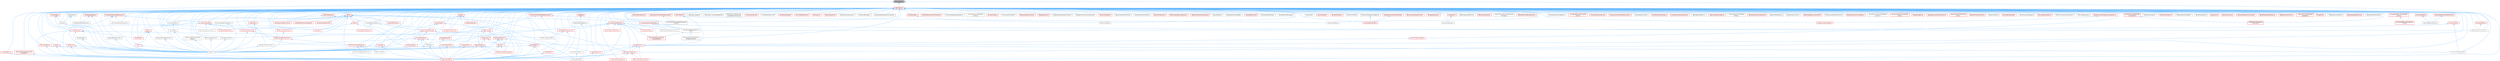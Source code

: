 digraph "TimerHandle.h"
{
 // INTERACTIVE_SVG=YES
 // LATEX_PDF_SIZE
  bgcolor="transparent";
  edge [fontname=Helvetica,fontsize=10,labelfontname=Helvetica,labelfontsize=10];
  node [fontname=Helvetica,fontsize=10,shape=box,height=0.2,width=0.4];
  Node1 [id="Node000001",label="TimerHandle.h",height=0.2,width=0.4,color="gray40", fillcolor="grey60", style="filled", fontcolor="black",tooltip=" "];
  Node1 -> Node2 [id="edge1_Node000001_Node000002",dir="back",color="steelblue1",style="solid",tooltip=" "];
  Node2 [id="Node000002",label="AbilitySystemComponent.h",height=0.2,width=0.4,color="grey40", fillcolor="white", style="filled",URL="$d0/da3/AbilitySystemComponent_8h.html",tooltip=" "];
  Node1 -> Node3 [id="edge2_Node000001_Node000003",dir="back",color="steelblue1",style="solid",tooltip=" "];
  Node3 [id="Node000003",label="EngineTypes.h",height=0.2,width=0.4,color="red", fillcolor="#FFF0F0", style="filled",URL="$df/dcf/EngineTypes_8h.html",tooltip=" "];
  Node3 -> Node4 [id="edge3_Node000003_Node000004",dir="back",color="steelblue1",style="solid",tooltip=" "];
  Node4 [id="Node000004",label="AIAsyncTaskBlueprintProxy.h",height=0.2,width=0.4,color="grey40", fillcolor="white", style="filled",URL="$db/d07/AIAsyncTaskBlueprintProxy_8h.html",tooltip=" "];
  Node3 -> Node5 [id="edge4_Node000003_Node000005",dir="back",color="steelblue1",style="solid",tooltip=" "];
  Node5 [id="Node000005",label="AIPerceptionSystem.h",height=0.2,width=0.4,color="red", fillcolor="#FFF0F0", style="filled",URL="$d0/d08/AIPerceptionSystem_8h.html",tooltip=" "];
  Node3 -> Node7 [id="edge5_Node000003_Node000007",dir="back",color="steelblue1",style="solid",tooltip=" "];
  Node7 [id="Node000007",label="AITask_MoveTo.h",height=0.2,width=0.4,color="grey40", fillcolor="white", style="filled",URL="$d4/dc4/AITask__MoveTo_8h.html",tooltip=" "];
  Node3 -> Node8 [id="edge6_Node000003_Node000008",dir="back",color="steelblue1",style="solid",tooltip=" "];
  Node8 [id="Node000008",label="AITask_RunEQS.h",height=0.2,width=0.4,color="grey40", fillcolor="white", style="filled",URL="$d9/d9f/AITask__RunEQS_8h.html",tooltip=" "];
  Node3 -> Node9 [id="edge7_Node000003_Node000009",dir="back",color="steelblue1",style="solid",tooltip=" "];
  Node9 [id="Node000009",label="AbilitySystemBlueprintLibrary.h",height=0.2,width=0.4,color="grey40", fillcolor="white", style="filled",URL="$d5/dd6/AbilitySystemBlueprintLibrary_8h.html",tooltip=" "];
  Node3 -> Node2 [id="edge8_Node000003_Node000002",dir="back",color="steelblue1",style="solid",tooltip=" "];
  Node3 -> Node10 [id="edge9_Node000003_Node000010",dir="back",color="steelblue1",style="solid",tooltip=" "];
  Node10 [id="Node000010",label="AbilityTask_Repeat.h",height=0.2,width=0.4,color="grey40", fillcolor="white", style="filled",URL="$da/d7d/AbilityTask__Repeat_8h.html",tooltip=" "];
  Node3 -> Node11 [id="edge10_Node000003_Node000011",dir="back",color="steelblue1",style="solid",tooltip=" "];
  Node11 [id="Node000011",label="AbilityTask_VisualizeTargeting.h",height=0.2,width=0.4,color="grey40", fillcolor="white", style="filled",URL="$df/dbd/AbilityTask__VisualizeTargeting_8h.html",tooltip=" "];
  Node3 -> Node12 [id="edge11_Node000003_Node000012",dir="back",color="steelblue1",style="solid",tooltip=" "];
  Node12 [id="Node000012",label="AbilityTask_WaitAttribute\lChangeRatioThreshold.h",height=0.2,width=0.4,color="grey40", fillcolor="white", style="filled",URL="$de/d5e/AbilityTask__WaitAttributeChangeRatioThreshold_8h.html",tooltip=" "];
  Node3 -> Node13 [id="edge12_Node000003_Node000013",dir="back",color="steelblue1",style="solid",tooltip=" "];
  Node13 [id="Node000013",label="Actor.h",height=0.2,width=0.4,color="red", fillcolor="#FFF0F0", style="filled",URL="$d0/d43/Actor_8h.html",tooltip=" "];
  Node13 -> Node371 [id="edge13_Node000013_Node000371",dir="back",color="steelblue1",style="solid",tooltip=" "];
  Node371 [id="Node000371",label="Character.h",height=0.2,width=0.4,color="red", fillcolor="#FFF0F0", style="filled",URL="$db/dc7/Character_8h.html",tooltip=" "];
  Node13 -> Node377 [id="edge14_Node000013_Node000377",dir="back",color="steelblue1",style="solid",tooltip=" "];
  Node377 [id="Node000377",label="ComponentEditorUtils.h",height=0.2,width=0.4,color="red", fillcolor="#FFF0F0", style="filled",URL="$d0/d4b/ComponentEditorUtils_8h.html",tooltip=" "];
  Node13 -> Node57 [id="edge15_Node000013_Node000057",dir="back",color="steelblue1",style="solid",tooltip=" "];
  Node57 [id="Node000057",label="EditorEngine.h",height=0.2,width=0.4,color="red", fillcolor="#FFF0F0", style="filled",URL="$da/d0c/EditorEngine_8h.html",tooltip=" "];
  Node13 -> Node278 [id="edge16_Node000013_Node000278",dir="back",color="steelblue1",style="solid",tooltip=" "];
  Node278 [id="Node000278",label="EngineSharedPCH.h",height=0.2,width=0.4,color="red", fillcolor="#FFF0F0", style="filled",URL="$dc/dbb/EngineSharedPCH_8h.html",tooltip=" "];
  Node13 -> Node294 [id="edge17_Node000013_Node000294",dir="back",color="steelblue1",style="solid",tooltip=" "];
  Node294 [id="Node000294",label="EngineUtils.h",height=0.2,width=0.4,color="red", fillcolor="#FFF0F0", style="filled",URL="$d4/d61/EngineUtils_8h.html",tooltip=" "];
  Node294 -> Node50 [id="edge18_Node000294_Node000050",dir="back",color="steelblue1",style="solid",tooltip=" "];
  Node50 [id="Node000050",label="Engine.h",height=0.2,width=0.4,color="grey40", fillcolor="white", style="filled",URL="$d1/d34/Public_2Engine_8h.html",tooltip=" "];
  Node13 -> Node775 [id="edge19_Node000013_Node000775",dir="back",color="steelblue1",style="solid",tooltip=" "];
  Node775 [id="Node000775",label="GameStateBase.h",height=0.2,width=0.4,color="grey40", fillcolor="white", style="filled",URL="$dd/db9/GameStateBase_8h.html",tooltip=" "];
  Node775 -> Node776 [id="edge20_Node000775_Node000776",dir="back",color="steelblue1",style="solid",tooltip=" "];
  Node776 [id="Node000776",label="GameState.h",height=0.2,width=0.4,color="grey40", fillcolor="white", style="filled",URL="$dc/db4/GameState_8h.html",tooltip=" "];
  Node776 -> Node50 [id="edge21_Node000776_Node000050",dir="back",color="steelblue1",style="solid",tooltip=" "];
  Node13 -> Node802 [id="edge22_Node000013_Node000802",dir="back",color="steelblue1",style="solid",tooltip=" "];
  Node802 [id="Node000802",label="GameplayAbilityTargetTypes.h",height=0.2,width=0.4,color="red", fillcolor="#FFF0F0", style="filled",URL="$d8/dd1/GameplayAbilityTargetTypes_8h.html",tooltip=" "];
  Node802 -> Node9 [id="edge23_Node000802_Node000009",dir="back",color="steelblue1",style="solid",tooltip=" "];
  Node802 -> Node2 [id="edge24_Node000802_Node000002",dir="back",color="steelblue1",style="solid",tooltip=" "];
  Node802 -> Node793 [id="edge25_Node000802_Node000793",dir="back",color="steelblue1",style="solid",tooltip=" "];
  Node793 [id="Node000793",label="GameplayAbilityTargetActor\l_Trace.h",height=0.2,width=0.4,color="grey40", fillcolor="white", style="filled",URL="$d6/d1b/GameplayAbilityTargetActor__Trace_8h.html",tooltip=" "];
  Node793 -> Node794 [id="edge26_Node000793_Node000794",dir="back",color="steelblue1",style="solid",tooltip=" "];
  Node794 [id="Node000794",label="GameplayAbilityTargetActor\l_GroundTrace.h",height=0.2,width=0.4,color="red", fillcolor="#FFF0F0", style="filled",URL="$d8/daf/GameplayAbilityTargetActor__GroundTrace_8h.html",tooltip=" "];
  Node793 -> Node796 [id="edge27_Node000793_Node000796",dir="back",color="steelblue1",style="solid",tooltip=" "];
  Node796 [id="Node000796",label="GameplayAbilityTargetActor\l_SingleLineTrace.h",height=0.2,width=0.4,color="grey40", fillcolor="white", style="filled",URL="$dc/d15/GameplayAbilityTargetActor__SingleLineTrace_8h.html",tooltip=" "];
  Node13 -> Node849 [id="edge28_Node000013_Node000849",dir="back",color="steelblue1",style="solid",tooltip=" "];
  Node849 [id="Node000849",label="GameplayCueNotify_Actor.h",height=0.2,width=0.4,color="red", fillcolor="#FFF0F0", style="filled",URL="$df/d91/GameplayCueNotify__Actor_8h.html",tooltip=" "];
  Node13 -> Node777 [id="edge29_Node000013_Node000777",dir="back",color="steelblue1",style="solid",tooltip=" "];
  Node777 [id="Node000777",label="GameplayStatics.h",height=0.2,width=0.4,color="red", fillcolor="#FFF0F0", style="filled",URL="$d9/dc8/GameplayStatics_8h.html",tooltip=" "];
  Node13 -> Node453 [id="edge30_Node000013_Node000453",dir="back",color="steelblue1",style="solid",tooltip=" "];
  Node453 [id="Node000453",label="LandscapeProxy.h",height=0.2,width=0.4,color="red", fillcolor="#FFF0F0", style="filled",URL="$db/dae/LandscapeProxy_8h.html",tooltip=" "];
  Node453 -> Node460 [id="edge31_Node000453_Node000460",dir="back",color="steelblue1",style="solid",tooltip=" "];
  Node460 [id="Node000460",label="LandscapeRender.h",height=0.2,width=0.4,color="grey40", fillcolor="white", style="filled",URL="$df/d67/LandscapeRender_8h.html",tooltip=" "];
  Node13 -> Node1038 [id="edge32_Node000013_Node001038",dir="back",color="steelblue1",style="solid",tooltip=" "];
  Node1038 [id="Node001038",label="LightWeightInstanceManager.h",height=0.2,width=0.4,color="red", fillcolor="#FFF0F0", style="filled",URL="$d8/d04/LightWeightInstanceManager_8h.html",tooltip=" "];
  Node13 -> Node1051 [id="edge33_Node000013_Node001051",dir="back",color="steelblue1",style="solid",tooltip=" "];
  Node1051 [id="Node001051",label="MovieSceneSubSection.h",height=0.2,width=0.4,color="red", fillcolor="#FFF0F0", style="filled",URL="$dd/d38/MovieSceneSubSection_8h.html",tooltip=" "];
  Node13 -> Node1062 [id="edge34_Node000013_Node001062",dir="back",color="steelblue1",style="solid",tooltip=" "];
  Node1062 [id="Node001062",label="NavMovementComponent.h",height=0.2,width=0.4,color="red", fillcolor="#FFF0F0", style="filled",URL="$de/d97/NavMovementComponent_8h.html",tooltip=" "];
  Node1062 -> Node50 [id="edge35_Node001062_Node000050",dir="back",color="steelblue1",style="solid",tooltip=" "];
  Node1062 -> Node1063 [id="edge36_Node001062_Node001063",dir="back",color="steelblue1",style="solid",tooltip=" "];
  Node1063 [id="Node001063",label="PathFollowingComponent.h",height=0.2,width=0.4,color="red", fillcolor="#FFF0F0", style="filled",URL="$d5/d0b/PathFollowingComponent_8h.html",tooltip=" "];
  Node1063 -> Node4 [id="edge37_Node001063_Node000004",dir="back",color="steelblue1",style="solid",tooltip=" "];
  Node1063 -> Node7 [id="edge38_Node001063_Node000007",dir="back",color="steelblue1",style="solid",tooltip=" "];
  Node13 -> Node1105 [id="edge39_Node000013_Node001105",dir="back",color="steelblue1",style="solid",tooltip=" "];
  Node1105 [id="Node001105",label="Pawn.h",height=0.2,width=0.4,color="red", fillcolor="#FFF0F0", style="filled",URL="$db/d0a/Pawn_8h.html",tooltip=" "];
  Node1105 -> Node371 [id="edge40_Node001105_Node000371",dir="back",color="steelblue1",style="solid",tooltip=" "];
  Node1105 -> Node278 [id="edge41_Node001105_Node000278",dir="back",color="steelblue1",style="solid",tooltip=" "];
  Node13 -> Node1113 [id="edge42_Node000013_Node001113",dir="back",color="steelblue1",style="solid",tooltip=" "];
  Node1113 [id="Node001113",label="PlayerCameraManager.h",height=0.2,width=0.4,color="red", fillcolor="#FFF0F0", style="filled",URL="$d6/da6/PlayerCameraManager_8h.html",tooltip=" "];
  Node1113 -> Node50 [id="edge43_Node001113_Node000050",dir="back",color="steelblue1",style="solid",tooltip=" "];
  Node1113 -> Node278 [id="edge44_Node001113_Node000278",dir="back",color="steelblue1",style="solid",tooltip=" "];
  Node1113 -> Node386 [id="edge45_Node001113_Node000386",dir="back",color="steelblue1",style="solid",tooltip=" "];
  Node386 [id="Node000386",label="PlayerController.h",height=0.2,width=0.4,color="red", fillcolor="#FFF0F0", style="filled",URL="$db/db4/PlayerController_8h.html",tooltip=" "];
  Node386 -> Node387 [id="edge46_Node000386_Node000387",dir="back",color="steelblue1",style="solid",tooltip=" "];
  Node387 [id="Node000387",label="BodyInstance.h",height=0.2,width=0.4,color="red", fillcolor="#FFF0F0", style="filled",URL="$d3/d42/BodyInstance_8h.html",tooltip=" "];
  Node387 -> Node278 [id="edge47_Node000387_Node000278",dir="back",color="steelblue1",style="solid",tooltip=" "];
  Node387 -> Node447 [id="edge48_Node000387_Node000447",dir="back",color="steelblue1",style="solid",tooltip=" "];
  Node447 [id="Node000447",label="ISMComponentDescriptor.h",height=0.2,width=0.4,color="red", fillcolor="#FFF0F0", style="filled",URL="$dd/d82/ISMComponentDescriptor_8h.html",tooltip=" "];
  Node387 -> Node453 [id="edge49_Node000387_Node000453",dir="back",color="steelblue1",style="solid",tooltip=" "];
  Node387 -> Node463 [id="edge50_Node000387_Node000463",dir="back",color="steelblue1",style="solid",tooltip=" "];
  Node463 [id="Node000463",label="PhysicsThreadLibrary.h",height=0.2,width=0.4,color="grey40", fillcolor="white", style="filled",URL="$dd/df6/PhysicsThreadLibrary_8h.html",tooltip=" "];
  Node387 -> Node464 [id="edge51_Node000387_Node000464",dir="back",color="steelblue1",style="solid",tooltip=" "];
  Node464 [id="Node000464",label="PrimitiveComponent.h",height=0.2,width=0.4,color="red", fillcolor="#FFF0F0", style="filled",URL="$df/d9f/PrimitiveComponent_8h.html",tooltip=" "];
  Node464 -> Node484 [id="edge52_Node000464_Node000484",dir="back",color="steelblue1",style="solid",tooltip=" "];
  Node484 [id="Node000484",label="ClusterUnionComponent.h",height=0.2,width=0.4,color="red", fillcolor="#FFF0F0", style="filled",URL="$d0/d16/ClusterUnionComponent_8h.html",tooltip=" "];
  Node464 -> Node278 [id="edge53_Node000464_Node000278",dir="back",color="steelblue1",style="solid",tooltip=" "];
  Node464 -> Node447 [id="edge54_Node000464_Node000447",dir="back",color="steelblue1",style="solid",tooltip=" "];
  Node386 -> Node770 [id="edge55_Node000386_Node000770",dir="back",color="steelblue1",style="solid",tooltip=" "];
  Node770 [id="Node000770",label="DebugCameraController.h",height=0.2,width=0.4,color="grey40", fillcolor="white", style="filled",URL="$d1/d9e/DebugCameraController_8h.html",tooltip=" "];
  Node770 -> Node50 [id="edge56_Node000770_Node000050",dir="back",color="steelblue1",style="solid",tooltip=" "];
  Node386 -> Node278 [id="edge57_Node000386_Node000278",dir="back",color="steelblue1",style="solid",tooltip=" "];
  Node386 -> Node777 [id="edge58_Node000386_Node000777",dir="back",color="steelblue1",style="solid",tooltip=" "];
  Node386 -> Node778 [id="edge59_Node000386_Node000778",dir="back",color="steelblue1",style="solid",tooltip=" "];
  Node778 [id="Node000778",label="LocalPlayer.h",height=0.2,width=0.4,color="grey40", fillcolor="white", style="filled",URL="$d9/d4a/LocalPlayer_8h.html",tooltip=" "];
  Node778 -> Node50 [id="edge60_Node000778_Node000050",dir="back",color="steelblue1",style="solid",tooltip=" "];
  Node778 -> Node278 [id="edge61_Node000778_Node000278",dir="back",color="steelblue1",style="solid",tooltip=" "];
  Node13 -> Node464 [id="edge62_Node000013_Node000464",dir="back",color="steelblue1",style="solid",tooltip=" "];
  Node13 -> Node1305 [id="edge63_Node000013_Node001305",dir="back",color="steelblue1",style="solid",tooltip=" "];
  Node1305 [id="Node001305",label="SkeletalMeshActor.h",height=0.2,width=0.4,color="red", fillcolor="#FFF0F0", style="filled",URL="$dc/d45/SkeletalMeshActor_8h.html",tooltip=" "];
  Node3 -> Node1645 [id="edge64_Node000003_Node001645",dir="back",color="steelblue1",style="solid",tooltip=" "];
  Node1645 [id="Node001645",label="ActorComponent.h",height=0.2,width=0.4,color="red", fillcolor="#FFF0F0", style="filled",URL="$da/db1/ActorComponent_8h.html",tooltip=" "];
  Node1645 -> Node371 [id="edge65_Node001645_Node000371",dir="back",color="steelblue1",style="solid",tooltip=" "];
  Node1645 -> Node377 [id="edge66_Node001645_Node000377",dir="back",color="steelblue1",style="solid",tooltip=" "];
  Node1645 -> Node278 [id="edge67_Node001645_Node000278",dir="back",color="steelblue1",style="solid",tooltip=" "];
  Node1645 -> Node1712 [id="edge68_Node001645_Node001712",dir="back",color="steelblue1",style="solid",tooltip=" "];
  Node1712 [id="Node001712",label="MovementComponent.h",height=0.2,width=0.4,color="red", fillcolor="#FFF0F0", style="filled",URL="$dd/dc8/MovementComponent_8h.html",tooltip=" "];
  Node1712 -> Node50 [id="edge69_Node001712_Node000050",dir="back",color="steelblue1",style="solid",tooltip=" "];
  Node1712 -> Node1062 [id="edge70_Node001712_Node001062",dir="back",color="steelblue1",style="solid",tooltip=" "];
  Node1645 -> Node1063 [id="edge71_Node001645_Node001063",dir="back",color="steelblue1",style="solid",tooltip=" "];
  Node1645 -> Node1732 [id="edge72_Node001645_Node001732",dir="back",color="steelblue1",style="solid",tooltip=" "];
  Node1732 [id="Node001732",label="PawnSensingComponent.h",height=0.2,width=0.4,color="grey40", fillcolor="white", style="filled",URL="$d0/d30/PawnSensingComponent_8h.html",tooltip=" "];
  Node3 -> Node1885 [id="edge73_Node000003_Node001885",dir="back",color="steelblue1",style="solid",tooltip=" "];
  Node1885 [id="Node001885",label="ActorTransactionAnnotation.h",height=0.2,width=0.4,color="grey40", fillcolor="white", style="filled",URL="$d7/d41/ActorTransactionAnnotation_8h.html",tooltip=" "];
  Node3 -> Node1471 [id="edge74_Node000003_Node001471",dir="back",color="steelblue1",style="solid",tooltip=" "];
  Node1471 [id="Node001471",label="AnimInstanceProxy.h",height=0.2,width=0.4,color="red", fillcolor="#FFF0F0", style="filled",URL="$d6/d6e/AnimInstanceProxy_8h.html",tooltip=" "];
  Node3 -> Node1886 [id="edge75_Node000003_Node001886",dir="back",color="steelblue1",style="solid",tooltip=" "];
  Node1886 [id="Node001886",label="AnimInterpFilter.h",height=0.2,width=0.4,color="red", fillcolor="#FFF0F0", style="filled",URL="$d1/dea/AnimInterpFilter_8h.html",tooltip=" "];
  Node1886 -> Node50 [id="edge76_Node001886_Node000050",dir="back",color="steelblue1",style="solid",tooltip=" "];
  Node1886 -> Node278 [id="edge77_Node001886_Node000278",dir="back",color="steelblue1",style="solid",tooltip=" "];
  Node3 -> Node1925 [id="edge78_Node000003_Node001925",dir="back",color="steelblue1",style="solid",tooltip=" "];
  Node1925 [id="Node001925",label="AnimNodeBase.h",height=0.2,width=0.4,color="red", fillcolor="#FFF0F0", style="filled",URL="$d9/dce/AnimNodeBase_8h.html",tooltip=" "];
  Node1925 -> Node278 [id="edge79_Node001925_Node000278",dir="back",color="steelblue1",style="solid",tooltip=" "];
  Node3 -> Node1939 [id="edge80_Node000003_Node001939",dir="back",color="steelblue1",style="solid",tooltip=" "];
  Node1939 [id="Node001939",label="AnimNotifyState_Trail.h",height=0.2,width=0.4,color="grey40", fillcolor="white", style="filled",URL="$dd/d77/AnimNotifyState__Trail_8h.html",tooltip=" "];
  Node3 -> Node1940 [id="edge81_Node000003_Node001940",dir="back",color="steelblue1",style="solid",tooltip=" "];
  Node1940 [id="Node001940",label="AssetBackedTarget.h",height=0.2,width=0.4,color="red", fillcolor="#FFF0F0", style="filled",URL="$d1/da4/AssetBackedTarget_8h.html",tooltip=" "];
  Node3 -> Node1943 [id="edge82_Node000003_Node001943",dir="back",color="steelblue1",style="solid",tooltip=" "];
  Node1943 [id="Node001943",label="AsyncTreeDifferences.h",height=0.2,width=0.4,color="red", fillcolor="#FFF0F0", style="filled",URL="$dd/d63/AsyncTreeDifferences_8h.html",tooltip=" "];
  Node3 -> Node1947 [id="edge83_Node000003_Node001947",dir="back",color="steelblue1",style="solid",tooltip=" "];
  Node1947 [id="Node001947",label="Attenuation.h",height=0.2,width=0.4,color="red", fillcolor="#FFF0F0", style="filled",URL="$d3/d18/Attenuation_8h.html",tooltip=" "];
  Node3 -> Node1744 [id="edge84_Node000003_Node001744",dir="back",color="steelblue1",style="solid",tooltip=" "];
  Node1744 [id="Node001744",label="AudioComponent.h",height=0.2,width=0.4,color="red", fillcolor="#FFF0F0", style="filled",URL="$d6/d67/AudioComponent_8h.html",tooltip=" "];
  Node3 -> Node1960 [id="edge85_Node000003_Node001960",dir="back",color="steelblue1",style="solid",tooltip=" "];
  Node1960 [id="Node001960",label="AutoDestroySubsystem.h",height=0.2,width=0.4,color="grey40", fillcolor="white", style="filled",URL="$df/d26/AutoDestroySubsystem_8h.html",tooltip=" "];
  Node3 -> Node1961 [id="edge86_Node000003_Node001961",dir="back",color="steelblue1",style="solid",tooltip=" "];
  Node1961 [id="Node001961",label="AvoidanceManager.h",height=0.2,width=0.4,color="grey40", fillcolor="white", style="filled",URL="$d8/de0/AvoidanceManager_8h.html",tooltip=" "];
  Node3 -> Node596 [id="edge87_Node000003_Node000596",dir="back",color="steelblue1",style="solid",tooltip=" "];
  Node596 [id="Node000596",label="BTTask_PlayAnimation.h",height=0.2,width=0.4,color="grey40", fillcolor="white", style="filled",URL="$db/d8d/BTTask__PlayAnimation_8h.html",tooltip=" "];
  Node3 -> Node1632 [id="edge88_Node000003_Node001632",dir="back",color="steelblue1",style="solid",tooltip=" "];
  Node1632 [id="Node001632",label="BaseIteratePackagesCommandlet.h",height=0.2,width=0.4,color="grey40", fillcolor="white", style="filled",URL="$db/d9e/BaseIteratePackagesCommandlet_8h.html",tooltip=" "];
  Node3 -> Node1962 [id="edge89_Node000003_Node001962",dir="back",color="steelblue1",style="solid",tooltip=" "];
  Node1962 [id="Node001962",label="BatchedElements.h",height=0.2,width=0.4,color="red", fillcolor="#FFF0F0", style="filled",URL="$d5/dde/BatchedElements_8h.html",tooltip=" "];
  Node1962 -> Node50 [id="edge90_Node001962_Node000050",dir="back",color="steelblue1",style="solid",tooltip=" "];
  Node1962 -> Node278 [id="edge91_Node001962_Node000278",dir="back",color="steelblue1",style="solid",tooltip=" "];
  Node3 -> Node1976 [id="edge92_Node000003_Node001976",dir="back",color="steelblue1",style="solid",tooltip=" "];
  Node1976 [id="Node001976",label="Blueprint.h",height=0.2,width=0.4,color="red", fillcolor="#FFF0F0", style="filled",URL="$d8/d4d/Blueprint_8h.html",tooltip=" "];
  Node1976 -> Node50 [id="edge93_Node001976_Node000050",dir="back",color="steelblue1",style="solid",tooltip=" "];
  Node1976 -> Node278 [id="edge94_Node001976_Node000278",dir="back",color="steelblue1",style="solid",tooltip=" "];
  Node3 -> Node387 [id="edge95_Node000003_Node000387",dir="back",color="steelblue1",style="solid",tooltip=" "];
  Node3 -> Node2133 [id="edge96_Node000003_Node002133",dir="back",color="steelblue1",style="solid",tooltip=" "];
  Node2133 [id="Node002133",label="CameraCutPlaybackCapability.h",height=0.2,width=0.4,color="grey40", fillcolor="white", style="filled",URL="$dc/d6c/CameraCutPlaybackCapability_8h.html",tooltip=" "];
  Node2133 -> Node1502 [id="edge97_Node002133_Node001502",dir="back",color="steelblue1",style="solid",tooltip=" "];
  Node1502 [id="Node001502",label="LevelSequencePlayer.h",height=0.2,width=0.4,color="red", fillcolor="#FFF0F0", style="filled",URL="$d0/d5e/LevelSequencePlayer_8h.html",tooltip=" "];
  Node3 -> Node2134 [id="edge98_Node000003_Node002134",dir="back",color="steelblue1",style="solid",tooltip=" "];
  Node2134 [id="Node002134",label="CameraTypes.h",height=0.2,width=0.4,color="red", fillcolor="#FFF0F0", style="filled",URL="$d7/d63/CameraTypes_8h.html",tooltip=" "];
  Node2134 -> Node50 [id="edge99_Node002134_Node000050",dir="back",color="steelblue1",style="solid",tooltip=" "];
  Node2134 -> Node278 [id="edge100_Node002134_Node000278",dir="back",color="steelblue1",style="solid",tooltip=" "];
  Node2134 -> Node1113 [id="edge101_Node002134_Node001113",dir="back",color="steelblue1",style="solid",tooltip=" "];
  Node3 -> Node2146 [id="edge102_Node000003_Node002146",dir="back",color="steelblue1",style="solid",tooltip=" "];
  Node2146 [id="Node002146",label="Canvas.h",height=0.2,width=0.4,color="grey40", fillcolor="white", style="filled",URL="$dc/dd4/Canvas_8h.html",tooltip=" "];
  Node2146 -> Node50 [id="edge103_Node002146_Node000050",dir="back",color="steelblue1",style="solid",tooltip=" "];
  Node3 -> Node2147 [id="edge104_Node000003_Node002147",dir="back",color="steelblue1",style="solid",tooltip=" "];
  Node2147 [id="Node002147",label="CanvasItem.h",height=0.2,width=0.4,color="grey40", fillcolor="white", style="filled",URL="$dc/df2/CanvasItem_8h.html",tooltip=" "];
  Node2147 -> Node2146 [id="edge105_Node002147_Node002146",dir="back",color="steelblue1",style="solid",tooltip=" "];
  Node2147 -> Node50 [id="edge106_Node002147_Node000050",dir="back",color="steelblue1",style="solid",tooltip=" "];
  Node3 -> Node2148 [id="edge107_Node000003_Node002148",dir="back",color="steelblue1",style="solid",tooltip=" "];
  Node2148 [id="Node002148",label="CanvasTypes.h",height=0.2,width=0.4,color="red", fillcolor="#FFF0F0", style="filled",URL="$db/d7d/CanvasTypes_8h.html",tooltip=" "];
  Node2148 -> Node2146 [id="edge108_Node002148_Node002146",dir="back",color="steelblue1",style="solid",tooltip=" "];
  Node2148 -> Node50 [id="edge109_Node002148_Node000050",dir="back",color="steelblue1",style="solid",tooltip=" "];
  Node3 -> Node2152 [id="edge110_Node000003_Node002152",dir="back",color="steelblue1",style="solid",tooltip=" "];
  Node2152 [id="Node002152",label="ChaosEventRelay.h",height=0.2,width=0.4,color="grey40", fillcolor="white", style="filled",URL="$d4/dc3/ChaosEventRelay_8h.html",tooltip=" "];
  Node3 -> Node371 [id="edge111_Node000003_Node000371",dir="back",color="steelblue1",style="solid",tooltip=" "];
  Node3 -> Node1067 [id="edge112_Node000003_Node001067",dir="back",color="steelblue1",style="solid",tooltip=" "];
  Node1067 [id="Node001067",label="CharacterMovementComponent.h",height=0.2,width=0.4,color="red", fillcolor="#FFF0F0", style="filled",URL="$d8/d84/CharacterMovementComponent_8h.html",tooltip=" "];
  Node3 -> Node2153 [id="edge113_Node000003_Node002153",dir="back",color="steelblue1",style="solid",tooltip=" "];
  Node2153 [id="Node002153",label="CheatManager.h",height=0.2,width=0.4,color="grey40", fillcolor="white", style="filled",URL="$d4/def/CheatManager_8h.html",tooltip=" "];
  Node2153 -> Node50 [id="edge114_Node002153_Node000050",dir="back",color="steelblue1",style="solid",tooltip=" "];
  Node3 -> Node484 [id="edge115_Node000003_Node000484",dir="back",color="steelblue1",style="solid",tooltip=" "];
  Node3 -> Node2154 [id="edge116_Node000003_Node002154",dir="back",color="steelblue1",style="solid",tooltip=" "];
  Node2154 [id="Node002154",label="CollisionDebugDrawingPublic.h",height=0.2,width=0.4,color="grey40", fillcolor="white", style="filled",URL="$de/d1f/CollisionDebugDrawingPublic_8h.html",tooltip=" "];
  Node3 -> Node2155 [id="edge117_Node000003_Node002155",dir="back",color="steelblue1",style="solid",tooltip=" "];
  Node2155 [id="Node002155",label="CollisionProfile.h",height=0.2,width=0.4,color="red", fillcolor="#FFF0F0", style="filled",URL="$dd/d0a/CollisionProfile_8h.html",tooltip=" "];
  Node2155 -> Node793 [id="edge118_Node002155_Node000793",dir="back",color="steelblue1",style="solid",tooltip=" "];
  Node2155 -> Node463 [id="edge119_Node002155_Node000463",dir="back",color="steelblue1",style="solid",tooltip=" "];
  Node3 -> Node2179 [id="edge120_Node000003_Node002179",dir="back",color="steelblue1",style="solid",tooltip=" "];
  Node2179 [id="Node002179",label="CollisionQueryParams.h",height=0.2,width=0.4,color="red", fillcolor="#FFF0F0", style="filled",URL="$d0/d44/CollisionQueryParams_8h.html",tooltip=" "];
  Node2179 -> Node387 [id="edge121_Node002179_Node000387",dir="back",color="steelblue1",style="solid",tooltip=" "];
  Node2179 -> Node50 [id="edge122_Node002179_Node000050",dir="back",color="steelblue1",style="solid",tooltip=" "];
  Node2179 -> Node278 [id="edge123_Node002179_Node000278",dir="back",color="steelblue1",style="solid",tooltip=" "];
  Node2179 -> Node794 [id="edge124_Node002179_Node000794",dir="back",color="steelblue1",style="solid",tooltip=" "];
  Node2179 -> Node793 [id="edge125_Node002179_Node000793",dir="back",color="steelblue1",style="solid",tooltip=" "];
  Node2179 -> Node777 [id="edge126_Node002179_Node000777",dir="back",color="steelblue1",style="solid",tooltip=" "];
  Node2179 -> Node2181 [id="edge127_Node002179_Node002181",dir="back",color="steelblue1",style="solid",tooltip=" "];
  Node2181 [id="Node002181",label="GenericPhysicsInterface.h",height=0.2,width=0.4,color="red", fillcolor="#FFF0F0", style="filled",URL="$d6/de8/GenericPhysicsInterface_8h.html",tooltip=" "];
  Node2179 -> Node464 [id="edge128_Node002179_Node000464",dir="back",color="steelblue1",style="solid",tooltip=" "];
  Node2179 -> Node2211 [id="edge129_Node002179_Node002211",dir="back",color="steelblue1",style="solid",tooltip=" "];
  Node2211 [id="Node002211",label="SceneQueryData.h",height=0.2,width=0.4,color="red", fillcolor="#FFF0F0", style="filled",URL="$dc/d62/SceneQueryData_8h.html",tooltip=" "];
  Node2179 -> Node595 [id="edge130_Node002179_Node000595",dir="back",color="steelblue1",style="solid",tooltip=" "];
  Node595 [id="Node000595",label="SkeletalMeshComponent.h",height=0.2,width=0.4,color="red", fillcolor="#FFF0F0", style="filled",URL="$d8/db5/SkeletalMeshComponent_8h.html",tooltip=" "];
  Node595 -> Node596 [id="edge131_Node000595_Node000596",dir="back",color="steelblue1",style="solid",tooltip=" "];
  Node595 -> Node278 [id="edge132_Node000595_Node000278",dir="back",color="steelblue1",style="solid",tooltip=" "];
  Node3 -> Node377 [id="edge133_Node000003_Node000377",dir="back",color="steelblue1",style="solid",tooltip=" "];
  Node3 -> Node2215 [id="edge134_Node000003_Node002215",dir="back",color="steelblue1",style="solid",tooltip=" "];
  Node2215 [id="Node002215",label="ComponentInstanceDataCache.h",height=0.2,width=0.4,color="red", fillcolor="#FFF0F0", style="filled",URL="$d7/dc3/ComponentInstanceDataCache_8h.html",tooltip=" "];
  Node2215 -> Node1645 [id="edge135_Node002215_Node001645",dir="back",color="steelblue1",style="solid",tooltip=" "];
  Node2215 -> Node1885 [id="edge136_Node002215_Node001885",dir="back",color="steelblue1",style="solid",tooltip=" "];
  Node2215 -> Node50 [id="edge137_Node002215_Node000050",dir="back",color="steelblue1",style="solid",tooltip=" "];
  Node2215 -> Node278 [id="edge138_Node002215_Node000278",dir="back",color="steelblue1",style="solid",tooltip=" "];
  Node3 -> Node2185 [id="edge139_Node000003_Node002185",dir="back",color="steelblue1",style="solid",tooltip=" "];
  Node2185 [id="Node002185",label="ConstraintInstanceBlueprint\lLibrary.h",height=0.2,width=0.4,color="grey40", fillcolor="white", style="filled",URL="$d4/d22/ConstraintInstanceBlueprintLibrary_8h.html",tooltip=" "];
  Node3 -> Node2216 [id="edge140_Node000003_Node002216",dir="back",color="steelblue1",style="solid",tooltip=" "];
  Node2216 [id="Node002216",label="ConstraintTypes.h",height=0.2,width=0.4,color="red", fillcolor="#FFF0F0", style="filled",URL="$d7/dd1/ConstraintTypes_8h.html",tooltip=" "];
  Node3 -> Node1431 [id="edge141_Node000003_Node001431",dir="back",color="steelblue1",style="solid",tooltip=" "];
  Node1431 [id="Node001431",label="CurveLinearColorAtlas.h",height=0.2,width=0.4,color="grey40", fillcolor="white", style="filled",URL="$dd/d63/CurveLinearColorAtlas_8h.html",tooltip=" "];
  Node3 -> Node2226 [id="edge142_Node000003_Node002226",dir="back",color="steelblue1",style="solid",tooltip=" "];
  Node2226 [id="Node002226",label="CustomRenderPass.h",height=0.2,width=0.4,color="grey40", fillcolor="white", style="filled",URL="$d1/dc1/CustomRenderPass_8h.html",tooltip=" "];
  Node2226 -> Node460 [id="edge143_Node002226_Node000460",dir="back",color="steelblue1",style="solid",tooltip=" "];
  Node3 -> Node2227 [id="edge144_Node000003_Node002227",dir="back",color="steelblue1",style="solid",tooltip=" "];
  Node2227 [id="Node002227",label="DataLayerEditorContext.h",height=0.2,width=0.4,color="red", fillcolor="#FFF0F0", style="filled",URL="$de/d61/DataLayerEditorContext_8h.html",tooltip=" "];
  Node3 -> Node2228 [id="edge145_Node000003_Node002228",dir="back",color="steelblue1",style="solid",tooltip=" "];
  Node2228 [id="Node002228",label="DataReplication.h",height=0.2,width=0.4,color="red", fillcolor="#FFF0F0", style="filled",URL="$d8/d2a/DataReplication_8h.html",tooltip=" "];
  Node3 -> Node2230 [id="edge146_Node000003_Node002230",dir="back",color="steelblue1",style="solid",tooltip=" "];
  Node2230 [id="Node002230",label="DataflowEditorBlueprintLibrary.h",height=0.2,width=0.4,color="grey40", fillcolor="white", style="filled",URL="$d8/d30/DataflowEditorBlueprintLibrary_8h.html",tooltip=" "];
  Node3 -> Node770 [id="edge147_Node000003_Node000770",dir="back",color="steelblue1",style="solid",tooltip=" "];
  Node3 -> Node2231 [id="edge148_Node000003_Node002231",dir="back",color="steelblue1",style="solid",tooltip=" "];
  Node2231 [id="Node002231",label="DebugCameraControllerSettings.h",height=0.2,width=0.4,color="grey40", fillcolor="white", style="filled",URL="$d4/dea/DebugCameraControllerSettings_8h.html",tooltip=" "];
  Node3 -> Node2232 [id="edge149_Node000003_Node002232",dir="back",color="steelblue1",style="solid",tooltip=" "];
  Node2232 [id="Node002232",label="DebugViewModeInterface.h",height=0.2,width=0.4,color="grey40", fillcolor="white", style="filled",URL="$d9/dfb/DebugViewModeInterface_8h.html",tooltip=" "];
  Node3 -> Node1753 [id="edge150_Node000003_Node001753",dir="back",color="steelblue1",style="solid",tooltip=" "];
  Node1753 [id="Node001753",label="DecalComponent.h",height=0.2,width=0.4,color="grey40", fillcolor="white", style="filled",URL="$dc/d4d/DecalComponent_8h.html",tooltip=" "];
  Node1753 -> Node50 [id="edge151_Node001753_Node000050",dir="back",color="steelblue1",style="solid",tooltip=" "];
  Node3 -> Node2233 [id="edge152_Node000003_Node002233",dir="back",color="steelblue1",style="solid",tooltip=" "];
  Node2233 [id="Node002233",label="DialogueSoundWaveProxy.h",height=0.2,width=0.4,color="grey40", fillcolor="white", style="filled",URL="$d3/dea/DialogueSoundWaveProxy_8h.html",tooltip=" "];
  Node2233 -> Node50 [id="edge153_Node002233_Node000050",dir="back",color="steelblue1",style="solid",tooltip=" "];
  Node3 -> Node1771 [id="edge154_Node000003_Node001771",dir="back",color="steelblue1",style="solid",tooltip=" "];
  Node1771 [id="Node001771",label="DirectionalLightComponent.h",height=0.2,width=0.4,color="grey40", fillcolor="white", style="filled",URL="$d7/d1c/DirectionalLightComponent_8h.html",tooltip=" "];
  Node1771 -> Node50 [id="edge155_Node001771_Node000050",dir="back",color="steelblue1",style="solid",tooltip=" "];
  Node3 -> Node691 [id="edge156_Node000003_Node000691",dir="back",color="steelblue1",style="solid",tooltip=" "];
  Node691 [id="Node000691",label="DistanceFieldAtlas.h",height=0.2,width=0.4,color="red", fillcolor="#FFF0F0", style="filled",URL="$df/def/DistanceFieldAtlas_8h.html",tooltip=" "];
  Node3 -> Node2234 [id="edge157_Node000003_Node002234",dir="back",color="steelblue1",style="solid",tooltip=" "];
  Node2234 [id="Node002234",label="DrawDebugHelpers.h",height=0.2,width=0.4,color="red", fillcolor="#FFF0F0", style="filled",URL="$d9/d46/DrawDebugHelpers_8h.html",tooltip=" "];
  Node2234 -> Node2232 [id="edge158_Node002234_Node002232",dir="back",color="steelblue1",style="solid",tooltip=" "];
  Node2234 -> Node50 [id="edge159_Node002234_Node000050",dir="back",color="steelblue1",style="solid",tooltip=" "];
  Node3 -> Node2249 [id="edge160_Node000003_Node002249",dir="back",color="steelblue1",style="solid",tooltip=" "];
  Node2249 [id="Node002249",label="DynamicResolutionProxy.h",height=0.2,width=0.4,color="grey40", fillcolor="white", style="filled",URL="$de/d4c/DynamicResolutionProxy_8h.html",tooltip=" "];
  Node3 -> Node2250 [id="edge161_Node000003_Node002250",dir="back",color="steelblue1",style="solid",tooltip=" "];
  Node2250 [id="Node002250",label="DynamicResolutionState.h",height=0.2,width=0.4,color="grey40", fillcolor="white", style="filled",URL="$df/d10/DynamicResolutionState_8h.html",tooltip=" "];
  Node3 -> Node2251 [id="edge162_Node000003_Node002251",dir="back",color="steelblue1",style="solid",tooltip=" "];
  Node2251 [id="Node002251",label="EditorComponents.h",height=0.2,width=0.4,color="red", fillcolor="#FFF0F0", style="filled",URL="$d8/d68/EditorComponents_8h.html",tooltip=" "];
  Node3 -> Node57 [id="edge163_Node000003_Node000057",dir="back",color="steelblue1",style="solid",tooltip=" "];
  Node3 -> Node2252 [id="edge164_Node000003_Node002252",dir="back",color="steelblue1",style="solid",tooltip=" "];
  Node2252 [id="Node002252",label="EditorLoadingSavingSettings.h",height=0.2,width=0.4,color="red", fillcolor="#FFF0F0", style="filled",URL="$dc/d28/EditorLoadingSavingSettings_8h.html",tooltip=" "];
  Node3 -> Node2253 [id="edge165_Node000003_Node002253",dir="back",color="steelblue1",style="solid",tooltip=" "];
  Node2253 [id="Node002253",label="EditorPerProjectUserSettings.h",height=0.2,width=0.4,color="red", fillcolor="#FFF0F0", style="filled",URL="$d2/d04/EditorPerProjectUserSettings_8h.html",tooltip=" "];
  Node3 -> Node2254 [id="edge166_Node000003_Node002254",dir="back",color="steelblue1",style="solid",tooltip=" "];
  Node2254 [id="Node002254",label="EditorSettings.h",height=0.2,width=0.4,color="grey40", fillcolor="white", style="filled",URL="$d7/df5/EditorSettings_8h.html",tooltip=" "];
  Node3 -> Node1434 [id="edge167_Node000003_Node001434",dir="back",color="steelblue1",style="solid",tooltip=" "];
  Node1434 [id="Node001434",label="Engine.h",height=0.2,width=0.4,color="red", fillcolor="#FFF0F0", style="filled",URL="$d0/de7/Classes_2Engine_2Engine_8h.html",tooltip=" "];
  Node1434 -> Node57 [id="edge168_Node001434_Node000057",dir="back",color="steelblue1",style="solid",tooltip=" "];
  Node1434 -> Node50 [id="edge169_Node001434_Node000050",dir="back",color="steelblue1",style="solid",tooltip=" "];
  Node1434 -> Node278 [id="edge170_Node001434_Node000278",dir="back",color="steelblue1",style="solid",tooltip=" "];
  Node3 -> Node50 [id="edge171_Node000003_Node000050",dir="back",color="steelblue1",style="solid",tooltip=" "];
  Node3 -> Node2255 [id="edge172_Node000003_Node002255",dir="back",color="steelblue1",style="solid",tooltip=" "];
  Node2255 [id="Node002255",label="EngineReplicationBridge.h",height=0.2,width=0.4,color="grey40", fillcolor="white", style="filled",URL="$d5/dd1/EngineReplicationBridge_8h.html",tooltip=" "];
  Node3 -> Node278 [id="edge173_Node000003_Node000278",dir="back",color="steelblue1",style="solid",tooltip=" "];
  Node3 -> Node294 [id="edge174_Node000003_Node000294",dir="back",color="steelblue1",style="solid",tooltip=" "];
  Node3 -> Node2256 [id="edge175_Node000003_Node002256",dir="back",color="steelblue1",style="solid",tooltip=" "];
  Node2256 [id="Node002256",label="EnvQueryTypes.h",height=0.2,width=0.4,color="red", fillcolor="#FFF0F0", style="filled",URL="$dc/d70/EnvQueryTypes_8h.html",tooltip=" "];
  Node2256 -> Node8 [id="edge176_Node002256_Node000008",dir="back",color="steelblue1",style="solid",tooltip=" "];
  Node3 -> Node2272 [id="edge177_Node000003_Node002272",dir="back",color="steelblue1",style="solid",tooltip=" "];
  Node2272 [id="Node002272",label="EpicRtcWebsocket.h",height=0.2,width=0.4,color="red", fillcolor="#FFF0F0", style="filled",URL="$d8/dde/EpicRtcWebsocket_8h.html",tooltip=" "];
  Node3 -> Node2274 [id="edge178_Node000003_Node002274",dir="back",color="steelblue1",style="solid",tooltip=" "];
  Node2274 [id="Node002274",label="FractureModeSettings.h",height=0.2,width=0.4,color="grey40", fillcolor="white", style="filled",URL="$d4/d52/FractureModeSettings_8h.html",tooltip=" "];
  Node3 -> Node986 [id="edge179_Node000003_Node000986",dir="back",color="steelblue1",style="solid",tooltip=" "];
  Node986 [id="Node000986",label="GameNetworkManager.h",height=0.2,width=0.4,color="grey40", fillcolor="white", style="filled",URL="$da/d57/GameNetworkManager_8h.html",tooltip=" "];
  Node3 -> Node776 [id="edge180_Node000003_Node000776",dir="back",color="steelblue1",style="solid",tooltip=" "];
  Node3 -> Node775 [id="edge181_Node000003_Node000775",dir="back",color="steelblue1",style="solid",tooltip=" "];
  Node3 -> Node794 [id="edge182_Node000003_Node000794",dir="back",color="steelblue1",style="solid",tooltip=" "];
  Node3 -> Node796 [id="edge183_Node000003_Node000796",dir="back",color="steelblue1",style="solid",tooltip=" "];
  Node3 -> Node793 [id="edge184_Node000003_Node000793",dir="back",color="steelblue1",style="solid",tooltip=" "];
  Node3 -> Node802 [id="edge185_Node000003_Node000802",dir="back",color="steelblue1",style="solid",tooltip=" "];
  Node3 -> Node849 [id="edge186_Node000003_Node000849",dir="back",color="steelblue1",style="solid",tooltip=" "];
  Node3 -> Node857 [id="edge187_Node000003_Node000857",dir="back",color="steelblue1",style="solid",tooltip=" "];
  Node857 [id="Node000857",label="GameplayEffect.h",height=0.2,width=0.4,color="red", fillcolor="#FFF0F0", style="filled",URL="$d4/d15/GameplayEffect_8h.html",tooltip=" "];
  Node857 -> Node2 [id="edge188_Node000857_Node000002",dir="back",color="steelblue1",style="solid",tooltip=" "];
  Node3 -> Node777 [id="edge189_Node000003_Node000777",dir="back",color="steelblue1",style="solid",tooltip=" "];
  Node3 -> Node2181 [id="edge190_Node000003_Node002181",dir="back",color="steelblue1",style="solid",tooltip=" "];
  Node3 -> Node583 [id="edge191_Node000003_Node000583",dir="back",color="steelblue1",style="solid",tooltip=" "];
  Node583 [id="Node000583",label="GroomComponent.h",height=0.2,width=0.4,color="grey40", fillcolor="white", style="filled",URL="$de/d2e/GroomComponent_8h.html",tooltip=" "];
  Node3 -> Node2275 [id="edge192_Node000003_Node002275",dir="back",color="steelblue1",style="solid",tooltip=" "];
  Node2275 [id="Node002275",label="GroomDesc.h",height=0.2,width=0.4,color="red", fillcolor="#FFF0F0", style="filled",URL="$d1/de9/GroomDesc_8h.html",tooltip=" "];
  Node2275 -> Node583 [id="edge193_Node002275_Node000583",dir="back",color="steelblue1",style="solid",tooltip=" "];
  Node3 -> Node2276 [id="edge194_Node000003_Node002276",dir="back",color="steelblue1",style="solid",tooltip=" "];
  Node2276 [id="Node002276",label="GroomEdit.h",height=0.2,width=0.4,color="grey40", fillcolor="white", style="filled",URL="$de/dde/GroomEdit_8h.html",tooltip=" "];
  Node3 -> Node2241 [id="edge195_Node000003_Node002241",dir="back",color="steelblue1",style="solid",tooltip=" "];
  Node2241 [id="Node002241",label="HairCardsDatas.h",height=0.2,width=0.4,color="red", fillcolor="#FFF0F0", style="filled",URL="$da/d01/HairCardsDatas_8h.html",tooltip=" "];
  Node3 -> Node2277 [id="edge196_Node000003_Node002277",dir="back",color="steelblue1",style="solid",tooltip=" "];
  Node2277 [id="Node002277",label="HairStrandsDatas.h",height=0.2,width=0.4,color="red", fillcolor="#FFF0F0", style="filled",URL="$d6/daf/HairStrandsDatas_8h.html",tooltip=" "];
  Node3 -> Node2279 [id="edge197_Node000003_Node002279",dir="back",color="steelblue1",style="solid",tooltip=" "];
  Node2279 [id="Node002279",label="HierarchicalLOD.h",height=0.2,width=0.4,color="grey40", fillcolor="white", style="filled",URL="$d4/def/HierarchicalLOD_8h.html",tooltip=" "];
  Node3 -> Node2280 [id="edge198_Node000003_Node002280",dir="back",color="steelblue1",style="solid",tooltip=" "];
  Node2280 [id="Node002280",label="IDisplayClusterViewport.h",height=0.2,width=0.4,color="red", fillcolor="#FFF0F0", style="filled",URL="$dc/d64/IDisplayClusterViewport_8h.html",tooltip=" "];
  Node3 -> Node2282 [id="edge199_Node000003_Node002282",dir="back",color="steelblue1",style="solid",tooltip=" "];
  Node2282 [id="Node002282",label="IDisplayClusterViewportConfiguration.h",height=0.2,width=0.4,color="red", fillcolor="#FFF0F0", style="filled",URL="$db/d34/IDisplayClusterViewportConfiguration_8h.html",tooltip=" "];
  Node2282 -> Node2280 [id="edge200_Node002282_Node002280",dir="back",color="steelblue1",style="solid",tooltip=" "];
  Node3 -> Node2285 [id="edge201_Node000003_Node002285",dir="back",color="steelblue1",style="solid",tooltip=" "];
  Node2285 [id="Node002285",label="IMovieScenePlaybackClient.h",height=0.2,width=0.4,color="red", fillcolor="#FFF0F0", style="filled",URL="$d6/dfe/IMovieScenePlaybackClient_8h.html",tooltip=" "];
  Node3 -> Node2288 [id="edge202_Node000003_Node002288",dir="back",color="steelblue1",style="solid",tooltip=" "];
  Node2288 [id="Node002288",label="IPackageAutoSaver.h",height=0.2,width=0.4,color="red", fillcolor="#FFF0F0", style="filled",URL="$d3/d84/IPackageAutoSaver_8h.html",tooltip=" "];
  Node3 -> Node2289 [id="edge203_Node000003_Node002289",dir="back",color="steelblue1",style="solid",tooltip=" "];
  Node2289 [id="Node002289",label="IPixelStreamingSignalling\lConnection.h",height=0.2,width=0.4,color="red", fillcolor="#FFF0F0", style="filled",URL="$d0/d6c/IPixelStreamingSignallingConnection_8h.html",tooltip=" "];
  Node2289 -> Node2293 [id="edge204_Node002289_Node002293",dir="back",color="steelblue1",style="solid",tooltip=" "];
  Node2293 [id="Node002293",label="PixelStreamingSignalling\lConnection.h",height=0.2,width=0.4,color="red", fillcolor="#FFF0F0", style="filled",URL="$d4/d30/PixelStreamingSignallingConnection_8h.html",tooltip=" "];
  Node3 -> Node675 [id="edge205_Node000003_Node000675",dir="back",color="steelblue1",style="solid",tooltip=" "];
  Node675 [id="Node000675",label="ISMComponentBatcher.h",height=0.2,width=0.4,color="grey40", fillcolor="white", style="filled",URL="$d8/def/ISMComponentBatcher_8h.html",tooltip=" "];
  Node3 -> Node2294 [id="edge206_Node000003_Node002294",dir="back",color="steelblue1",style="solid",tooltip=" "];
  Node2294 [id="Node002294",label="ISMComponentData.h",height=0.2,width=0.4,color="red", fillcolor="#FFF0F0", style="filled",URL="$d4/d37/ISMComponentData_8h.html",tooltip=" "];
  Node3 -> Node447 [id="edge207_Node000003_Node000447",dir="back",color="steelblue1",style="solid",tooltip=" "];
  Node3 -> Node2295 [id="edge208_Node000003_Node002295",dir="back",color="steelblue1",style="solid",tooltip=" "];
  Node2295 [id="Node002295",label="ISparseVolumeTextureStreaming\lManager.h",height=0.2,width=0.4,color="grey40", fillcolor="white", style="filled",URL="$d1/dfd/ISparseVolumeTextureStreamingManager_8h.html",tooltip=" "];
  Node3 -> Node2296 [id="edge209_Node000003_Node002296",dir="back",color="steelblue1",style="solid",tooltip=" "];
  Node2296 [id="Node002296",label="IWorldPartitionObjectResolver.h",height=0.2,width=0.4,color="red", fillcolor="#FFF0F0", style="filled",URL="$db/de8/IWorldPartitionObjectResolver_8h.html",tooltip=" "];
  Node3 -> Node2297 [id="edge210_Node000003_Node002297",dir="back",color="steelblue1",style="solid",tooltip=" "];
  Node2297 [id="Node002297",label="ImmediatePhysicsActorHandle\l_Chaos.h",height=0.2,width=0.4,color="red", fillcolor="#FFF0F0", style="filled",URL="$d8/d3f/ImmediatePhysicsActorHandle__Chaos_8h.html",tooltip=" "];
  Node2297 -> Node2299 [id="edge211_Node002297_Node002299",dir="back",color="steelblue1",style="solid",tooltip=" "];
  Node2299 [id="Node002299",label="ImmediatePhysicsJointHandle\l_Chaos.h",height=0.2,width=0.4,color="red", fillcolor="#FFF0F0", style="filled",URL="$d7/dd2/ImmediatePhysicsJointHandle__Chaos_8h.html",tooltip=" "];
  Node3 -> Node2301 [id="edge212_Node000003_Node002301",dir="back",color="steelblue1",style="solid",tooltip=" "];
  Node2301 [id="Node002301",label="ImmediatePhysicsAdapters.h",height=0.2,width=0.4,color="grey40", fillcolor="white", style="filled",URL="$dc/d4a/ImmediatePhysicsAdapters_8h.html",tooltip=" "];
  Node3 -> Node2299 [id="edge213_Node000003_Node002299",dir="back",color="steelblue1",style="solid",tooltip=" "];
  Node3 -> Node2302 [id="edge214_Node000003_Node002302",dir="back",color="steelblue1",style="solid",tooltip=" "];
  Node2302 [id="Node002302",label="ImmediatePhysicsSimulation\l_Chaos.h",height=0.2,width=0.4,color="red", fillcolor="#FFF0F0", style="filled",URL="$d2/dc6/ImmediatePhysicsSimulation__Chaos_8h.html",tooltip=" "];
  Node3 -> Node2304 [id="edge215_Node000003_Node002304",dir="back",color="steelblue1",style="solid",tooltip=" "];
  Node2304 [id="Node002304",label="InstanceDataSceneProxy.h",height=0.2,width=0.4,color="red", fillcolor="#FFF0F0", style="filled",URL="$d1/d2b/InstanceDataSceneProxy_8h.html",tooltip=" "];
  Node3 -> Node2310 [id="edge216_Node000003_Node002310",dir="back",color="steelblue1",style="solid",tooltip=" "];
  Node2310 [id="Node002310",label="InstanceUniformShaderParameters.h",height=0.2,width=0.4,color="red", fillcolor="#FFF0F0", style="filled",URL="$dc/df6/InstanceUniformShaderParameters_8h.html",tooltip=" "];
  Node3 -> Node2312 [id="edge217_Node000003_Node002312",dir="back",color="steelblue1",style="solid",tooltip=" "];
  Node2312 [id="Node002312",label="LandscapeGrassType.h",height=0.2,width=0.4,color="grey40", fillcolor="white", style="filled",URL="$d9/d1b/LandscapeGrassType_8h.html",tooltip=" "];
  Node3 -> Node453 [id="edge218_Node000003_Node000453",dir="back",color="steelblue1",style="solid",tooltip=" "];
  Node3 -> Node460 [id="edge219_Node000003_Node000460",dir="back",color="steelblue1",style="solid",tooltip=" "];
  Node3 -> Node2313 [id="edge220_Node000003_Node002313",dir="back",color="steelblue1",style="solid",tooltip=" "];
  Node2313 [id="Node002313",label="LevelEditorMiscSettings.h",height=0.2,width=0.4,color="red", fillcolor="#FFF0F0", style="filled",URL="$de/dc3/LevelEditorMiscSettings_8h.html",tooltip=" "];
  Node3 -> Node1525 [id="edge221_Node000003_Node001525",dir="back",color="steelblue1",style="solid",tooltip=" "];
  Node1525 [id="Node001525",label="LevelEditorViewportSettings.h",height=0.2,width=0.4,color="red", fillcolor="#FFF0F0", style="filled",URL="$df/dbd/LevelEditorViewportSettings_8h.html",tooltip=" "];
  Node3 -> Node2314 [id="edge222_Node000003_Node002314",dir="back",color="steelblue1",style="solid",tooltip=" "];
  Node2314 [id="Node002314",label="LevelSequenceCameraSettings.h",height=0.2,width=0.4,color="red", fillcolor="#FFF0F0", style="filled",URL="$d6/de2/LevelSequenceCameraSettings_8h.html",tooltip=" "];
  Node2314 -> Node1502 [id="edge223_Node002314_Node001502",dir="back",color="steelblue1",style="solid",tooltip=" "];
  Node3 -> Node1502 [id="edge224_Node000003_Node001502",dir="back",color="steelblue1",style="solid",tooltip=" "];
  Node3 -> Node1770 [id="edge225_Node000003_Node001770",dir="back",color="steelblue1",style="solid",tooltip=" "];
  Node1770 [id="Node001770",label="LightComponent.h",height=0.2,width=0.4,color="red", fillcolor="#FFF0F0", style="filled",URL="$da/dcc/LightComponent_8h.html",tooltip=" "];
  Node1770 -> Node1771 [id="edge226_Node001770_Node001771",dir="back",color="steelblue1",style="solid",tooltip=" "];
  Node1770 -> Node1772 [id="edge227_Node001770_Node001772",dir="back",color="steelblue1",style="solid",tooltip=" "];
  Node1772 [id="Node001772",label="LocalLightComponent.h",height=0.2,width=0.4,color="grey40", fillcolor="white", style="filled",URL="$d3/df2/LocalLightComponent_8h.html",tooltip=" "];
  Node1772 -> Node1773 [id="edge228_Node001772_Node001773",dir="back",color="steelblue1",style="solid",tooltip=" "];
  Node1773 [id="Node001773",label="PointLightComponent.h",height=0.2,width=0.4,color="red", fillcolor="#FFF0F0", style="filled",URL="$d7/d65/PointLightComponent_8h.html",tooltip=" "];
  Node1772 -> Node1775 [id="edge229_Node001772_Node001775",dir="back",color="steelblue1",style="solid",tooltip=" "];
  Node1775 [id="Node001775",label="RectLightComponent.h",height=0.2,width=0.4,color="red", fillcolor="#FFF0F0", style="filled",URL="$d1/dbd/RectLightComponent_8h.html",tooltip=" "];
  Node3 -> Node1968 [id="edge230_Node000003_Node001968",dir="back",color="steelblue1",style="solid",tooltip=" "];
  Node1968 [id="Node001968",label="LightMap.h",height=0.2,width=0.4,color="red", fillcolor="#FFF0F0", style="filled",URL="$d1/d76/LightMap_8h.html",tooltip=" "];
  Node1968 -> Node1969 [id="edge231_Node001968_Node001969",dir="back",color="steelblue1",style="solid",tooltip=" "];
  Node1969 [id="Node001969",label="MapBuildDataRegistry.h",height=0.2,width=0.4,color="grey40", fillcolor="white", style="filled",URL="$df/dac/MapBuildDataRegistry_8h.html",tooltip=" "];
  Node1969 -> Node460 [id="edge232_Node001969_Node000460",dir="back",color="steelblue1",style="solid",tooltip=" "];
  Node3 -> Node1038 [id="edge233_Node000003_Node001038",dir="back",color="steelblue1",style="solid",tooltip=" "];
  Node3 -> Node2315 [id="edge234_Node000003_Node002315",dir="back",color="steelblue1",style="solid",tooltip=" "];
  Node2315 [id="Node002315",label="LightingBuildOptions.h",height=0.2,width=0.4,color="grey40", fillcolor="white", style="filled",URL="$d1/de3/LightingBuildOptions_8h.html",tooltip=" "];
  Node3 -> Node2316 [id="edge235_Node000003_Node002316",dir="back",color="steelblue1",style="solid",tooltip=" "];
  Node2316 [id="Node002316",label="LightmapUniformShaderParameters.h",height=0.2,width=0.4,color="red", fillcolor="#FFF0F0", style="filled",URL="$d0/d17/LightmapUniformShaderParameters_8h.html",tooltip=" "];
  Node2316 -> Node2317 [id="edge236_Node002316_Node002317",dir="back",color="steelblue1",style="solid",tooltip=" "];
  Node2317 [id="Node002317",label="PrimitiveUniformShaderParameters\lBuilder.h",height=0.2,width=0.4,color="grey40", fillcolor="white", style="filled",URL="$dd/d96/PrimitiveUniformShaderParametersBuilder_8h.html",tooltip=" "];
  Node3 -> Node2318 [id="edge237_Node000003_Node002318",dir="back",color="steelblue1",style="solid",tooltip=" "];
  Node2318 [id="Node002318",label="LightmassOptionsObject.h",height=0.2,width=0.4,color="red", fillcolor="#FFF0F0", style="filled",URL="$dc/d24/LightmassOptionsObject_8h.html",tooltip=" "];
  Node3 -> Node2319 [id="edge238_Node000003_Node002319",dir="back",color="steelblue1",style="solid",tooltip=" "];
  Node2319 [id="Node002319",label="LightmassPrimitiveSettings\lObject.h",height=0.2,width=0.4,color="grey40", fillcolor="white", style="filled",URL="$d0/d89/LightmassPrimitiveSettingsObject_8h.html",tooltip=" "];
  Node2319 -> Node50 [id="edge239_Node002319_Node000050",dir="back",color="steelblue1",style="solid",tooltip=" "];
  Node3 -> Node1772 [id="edge240_Node000003_Node001772",dir="back",color="steelblue1",style="solid",tooltip=" "];
  Node3 -> Node778 [id="edge241_Node000003_Node000778",dir="back",color="steelblue1",style="solid",tooltip=" "];
  Node3 -> Node1969 [id="edge242_Node000003_Node001969",dir="back",color="steelblue1",style="solid",tooltip=" "];
  Node3 -> Node2187 [id="edge243_Node000003_Node002187",dir="back",color="steelblue1",style="solid",tooltip=" "];
  Node2187 [id="Node002187",label="Material.h",height=0.2,width=0.4,color="red", fillcolor="#FFF0F0", style="filled",URL="$df/d12/Material_8h.html",tooltip=" "];
  Node2187 -> Node278 [id="edge244_Node002187_Node000278",dir="back",color="steelblue1",style="solid",tooltip=" "];
  Node2187 -> Node2206 [id="edge245_Node002187_Node002206",dir="back",color="steelblue1",style="solid",tooltip=" "];
  Node2206 [id="Node002206",label="PrimitiveComponentHelper.h",height=0.2,width=0.4,color="red", fillcolor="#FFF0F0", style="filled",URL="$d1/d08/PrimitiveComponentHelper_8h.html",tooltip=" "];
  Node3 -> Node2320 [id="edge246_Node000003_Node002320",dir="back",color="steelblue1",style="solid",tooltip=" "];
  Node2320 [id="Node002320",label="MaterialExpressionShading\lModel.h",height=0.2,width=0.4,color="grey40", fillcolor="white", style="filled",URL="$de/dbc/MaterialExpressionShadingModel_8h.html",tooltip=" "];
  Node3 -> Node2321 [id="edge247_Node000003_Node002321",dir="back",color="steelblue1",style="solid",tooltip=" "];
  Node2321 [id="Node002321",label="MaterialExpressionSubstrate.h",height=0.2,width=0.4,color="red", fillcolor="#FFF0F0", style="filled",URL="$d2/d03/MaterialExpressionSubstrate_8h.html",tooltip=" "];
  Node3 -> Node2323 [id="edge248_Node000003_Node002323",dir="back",color="steelblue1",style="solid",tooltip=" "];
  Node2323 [id="Node002323",label="MaterialInstanceBaseProperty\lOverrides.h",height=0.2,width=0.4,color="red", fillcolor="#FFF0F0", style="filled",URL="$d8/dfa/MaterialInstanceBasePropertyOverrides_8h.html",tooltip=" "];
  Node2323 -> Node278 [id="edge249_Node002323_Node000278",dir="back",color="steelblue1",style="solid",tooltip=" "];
  Node3 -> Node2346 [id="edge250_Node000003_Node002346",dir="back",color="steelblue1",style="solid",tooltip=" "];
  Node2346 [id="Node002346",label="MaterialInterface.h",height=0.2,width=0.4,color="red", fillcolor="#FFF0F0", style="filled",URL="$de/daa/MaterialInterface_8h.html",tooltip=" "];
  Node2346 -> Node50 [id="edge251_Node002346_Node000050",dir="back",color="steelblue1",style="solid",tooltip=" "];
  Node2346 -> Node278 [id="edge252_Node002346_Node000278",dir="back",color="steelblue1",style="solid",tooltip=" "];
  Node2346 -> Node460 [id="edge253_Node002346_Node000460",dir="back",color="steelblue1",style="solid",tooltip=" "];
  Node2346 -> Node2187 [id="edge254_Node002346_Node002187",dir="back",color="steelblue1",style="solid",tooltip=" "];
  Node2346 -> Node2206 [id="edge255_Node002346_Node002206",dir="back",color="steelblue1",style="solid",tooltip=" "];
  Node3 -> Node2355 [id="edge256_Node000003_Node002355",dir="back",color="steelblue1",style="solid",tooltip=" "];
  Node2355 [id="Node002355",label="MaterialMerging.h",height=0.2,width=0.4,color="red", fillcolor="#FFF0F0", style="filled",URL="$d9/d6c/MaterialMerging_8h.html",tooltip=" "];
  Node2355 -> Node278 [id="edge257_Node002355_Node000278",dir="back",color="steelblue1",style="solid",tooltip=" "];
  Node3 -> Node2362 [id="edge258_Node000003_Node002362",dir="back",color="steelblue1",style="solid",tooltip=" "];
  Node2362 [id="Node002362",label="MaterialShared.h",height=0.2,width=0.4,color="red", fillcolor="#FFF0F0", style="filled",URL="$d7/d0b/MaterialShared_8h.html",tooltip=" "];
  Node2362 -> Node50 [id="edge259_Node002362_Node000050",dir="back",color="steelblue1",style="solid",tooltip=" "];
  Node2362 -> Node278 [id="edge260_Node002362_Node000278",dir="back",color="steelblue1",style="solid",tooltip=" "];
  Node2362 -> Node460 [id="edge261_Node002362_Node000460",dir="back",color="steelblue1",style="solid",tooltip=" "];
  Node2362 -> Node2206 [id="edge262_Node002362_Node002206",dir="back",color="steelblue1",style="solid",tooltip=" "];
  Node3 -> Node2367 [id="edge263_Node000003_Node002367",dir="back",color="steelblue1",style="solid",tooltip=" "];
  Node2367 [id="Node002367",label="MediaProfileSettings.h",height=0.2,width=0.4,color="grey40", fillcolor="white", style="filled",URL="$d4/da0/MediaProfileSettings_8h.html",tooltip=" "];
  Node3 -> Node2368 [id="edge264_Node000003_Node002368",dir="back",color="steelblue1",style="solid",tooltip=" "];
  Node2368 [id="Node002368",label="MeshAssetFunctions.h",height=0.2,width=0.4,color="grey40", fillcolor="white", style="filled",URL="$dd/de6/MeshAssetFunctions_8h.html",tooltip=" "];
  Node3 -> Node2369 [id="edge265_Node000003_Node002369",dir="back",color="steelblue1",style="solid",tooltip=" "];
  Node2369 [id="Node002369",label="MeshBatch.h",height=0.2,width=0.4,color="red", fillcolor="#FFF0F0", style="filled",URL="$d5/d9d/MeshBatch_8h.html",tooltip=" "];
  Node2369 -> Node50 [id="edge266_Node002369_Node000050",dir="back",color="steelblue1",style="solid",tooltip=" "];
  Node2369 -> Node278 [id="edge267_Node002369_Node000278",dir="back",color="steelblue1",style="solid",tooltip=" "];
  Node2369 -> Node460 [id="edge268_Node002369_Node000460",dir="back",color="steelblue1",style="solid",tooltip=" "];
  Node3 -> Node694 [id="edge269_Node000003_Node000694",dir="back",color="steelblue1",style="solid",tooltip=" "];
  Node694 [id="Node000694",label="Model.h",height=0.2,width=0.4,color="red", fillcolor="#FFF0F0", style="filled",URL="$dd/d63/Public_2Model_8h.html",tooltip=" "];
  Node694 -> Node50 [id="edge270_Node000694_Node000050",dir="back",color="steelblue1",style="solid",tooltip=" "];
  Node694 -> Node278 [id="edge271_Node000694_Node000278",dir="back",color="steelblue1",style="solid",tooltip=" "];
  Node3 -> Node2371 [id="edge272_Node000003_Node002371",dir="back",color="steelblue1",style="solid",tooltip=" "];
  Node2371 [id="Node002371",label="ModelingObjectsCreationAPI.h",height=0.2,width=0.4,color="red", fillcolor="#FFF0F0", style="filled",URL="$df/d4c/ModelingObjectsCreationAPI_8h.html",tooltip=" "];
  Node3 -> Node1712 [id="edge273_Node000003_Node001712",dir="back",color="steelblue1",style="solid",tooltip=" "];
  Node3 -> Node2372 [id="edge274_Node000003_Node002372",dir="back",color="steelblue1",style="solid",tooltip=" "];
  Node2372 [id="Node002372",label="MovieScene3DAttachSection.h",height=0.2,width=0.4,color="grey40", fillcolor="white", style="filled",URL="$d4/db3/MovieScene3DAttachSection_8h.html",tooltip=" "];
  Node3 -> Node2373 [id="edge275_Node000003_Node002373",dir="back",color="steelblue1",style="solid",tooltip=" "];
  Node2373 [id="Node002373",label="MovieSceneCommonHelpers.h",height=0.2,width=0.4,color="red", fillcolor="#FFF0F0", style="filled",URL="$d9/dd2/MovieSceneCommonHelpers_8h.html",tooltip=" "];
  Node3 -> Node1563 [id="edge276_Node000003_Node001563",dir="back",color="steelblue1",style="solid",tooltip=" "];
  Node1563 [id="Node001563",label="MovieSceneComponentMobility\lSystem.h",height=0.2,width=0.4,color="grey40", fillcolor="white", style="filled",URL="$d7/dca/MovieSceneComponentMobilitySystem_8h.html",tooltip=" "];
  Node3 -> Node1051 [id="edge277_Node000003_Node001051",dir="back",color="steelblue1",style="solid",tooltip=" "];
  Node3 -> Node1836 [id="edge278_Node000003_Node001836",dir="back",color="steelblue1",style="solid",tooltip=" "];
  Node1836 [id="Node001836",label="MovieSceneTracksComponent\lTypes.h",height=0.2,width=0.4,color="red", fillcolor="#FFF0F0", style="filled",URL="$d5/d6a/MovieSceneTracksComponentTypes_8h.html",tooltip=" "];
  Node3 -> Node1062 [id="edge279_Node000003_Node001062",dir="back",color="steelblue1",style="solid",tooltip=" "];
  Node3 -> Node2449 [id="edge280_Node000003_Node002449",dir="back",color="steelblue1",style="solid",tooltip=" "];
  Node2449 [id="Node002449",label="NavMovementInterface.h",height=0.2,width=0.4,color="red", fillcolor="#FFF0F0", style="filled",URL="$d2/de5/NavMovementInterface_8h.html",tooltip=" "];
  Node2449 -> Node1062 [id="edge281_Node002449_Node001062",dir="back",color="steelblue1",style="solid",tooltip=" "];
  Node3 -> Node1810 [id="edge282_Node000003_Node001810",dir="back",color="steelblue1",style="solid",tooltip=" "];
  Node1810 [id="Node001810",label="NavWalkingMode.h",height=0.2,width=0.4,color="red", fillcolor="#FFF0F0", style="filled",URL="$d3/d7f/NavWalkingMode_8h.html",tooltip=" "];
  Node3 -> Node2450 [id="edge283_Node000003_Node002450",dir="back",color="steelblue1",style="solid",tooltip=" "];
  Node2450 [id="Node002450",label="NavigationToolItemParameters.h",height=0.2,width=0.4,color="red", fillcolor="#FFF0F0", style="filled",URL="$dd/d8c/NavigationToolItemParameters_8h.html",tooltip=" "];
  Node3 -> Node2453 [id="edge284_Node000003_Node002453",dir="back",color="steelblue1",style="solid",tooltip=" "];
  Node2453 [id="Node002453",label="NetDriver.h",height=0.2,width=0.4,color="red", fillcolor="#FFF0F0", style="filled",URL="$d8/d6d/NetDriver_8h.html",tooltip=" "];
  Node2453 -> Node50 [id="edge285_Node002453_Node000050",dir="back",color="steelblue1",style="solid",tooltip=" "];
  Node2453 -> Node278 [id="edge286_Node002453_Node000278",dir="back",color="steelblue1",style="solid",tooltip=" "];
  Node3 -> Node2456 [id="edge287_Node000003_Node002456",dir="back",color="steelblue1",style="solid",tooltip=" "];
  Node2456 [id="Node002456",label="NetworkPredictionInstance\lData.h",height=0.2,width=0.4,color="red", fillcolor="#FFF0F0", style="filled",URL="$d5/dac/NetworkPredictionInstanceData_8h.html",tooltip=" "];
  Node3 -> Node2457 [id="edge288_Node000003_Node002457",dir="back",color="steelblue1",style="solid",tooltip=" "];
  Node2457 [id="Node002457",label="NetworkPredictionProxy.h",height=0.2,width=0.4,color="red", fillcolor="#FFF0F0", style="filled",URL="$d3/d7d/NetworkPredictionProxy_8h.html",tooltip=" "];
  Node3 -> Node2458 [id="edge289_Node000003_Node002458",dir="back",color="steelblue1",style="solid",tooltip=" "];
  Node2458 [id="Node002458",label="NetworkProfiler.h",height=0.2,width=0.4,color="grey40", fillcolor="white", style="filled",URL="$d4/d40/NetworkProfiler_8h.html",tooltip=" "];
  Node3 -> Node2459 [id="edge290_Node000003_Node002459",dir="back",color="steelblue1",style="solid",tooltip=" "];
  Node2459 [id="Node002459",label="PSOPrecache.h",height=0.2,width=0.4,color="red", fillcolor="#FFF0F0", style="filled",URL="$d5/d11/PSOPrecache_8h.html",tooltip=" "];
  Node2459 -> Node1753 [id="edge291_Node002459_Node001753",dir="back",color="steelblue1",style="solid",tooltip=" "];
  Node2459 -> Node2346 [id="edge292_Node002459_Node002346",dir="back",color="steelblue1",style="solid",tooltip=" "];
  Node2459 -> Node2362 [id="edge293_Node002459_Node002362",dir="back",color="steelblue1",style="solid",tooltip=" "];
  Node3 -> Node350 [id="edge294_Node000003_Node000350",dir="back",color="steelblue1",style="solid",tooltip=" "];
  Node350 [id="Node000350",label="PainCausingVolume.h",height=0.2,width=0.4,color="grey40", fillcolor="white", style="filled",URL="$d4/dab/PainCausingVolume_8h.html",tooltip=" "];
  Node350 -> Node50 [id="edge295_Node000350_Node000050",dir="back",color="steelblue1",style="solid",tooltip=" "];
  Node3 -> Node2468 [id="edge296_Node000003_Node002468",dir="back",color="steelblue1",style="solid",tooltip=" "];
  Node2468 [id="Node002468",label="ParticleModuleLight.h",height=0.2,width=0.4,color="red", fillcolor="#FFF0F0", style="filled",URL="$d6/dd4/ParticleModuleLight_8h.html",tooltip=" "];
  Node3 -> Node1626 [id="edge297_Node000003_Node001626",dir="back",color="steelblue1",style="solid",tooltip=" "];
  Node1626 [id="Node001626",label="ParticleSystemManager.h",height=0.2,width=0.4,color="grey40", fillcolor="white", style="filled",URL="$de/df4/ParticleSystemManager_8h.html",tooltip=" "];
  Node3 -> Node1063 [id="edge298_Node000003_Node001063",dir="back",color="steelblue1",style="solid",tooltip=" "];
  Node3 -> Node1105 [id="edge299_Node000003_Node001105",dir="back",color="steelblue1",style="solid",tooltip=" "];
  Node3 -> Node1732 [id="edge300_Node000003_Node001732",dir="back",color="steelblue1",style="solid",tooltip=" "];
  Node3 -> Node2208 [id="edge301_Node000003_Node002208",dir="back",color="steelblue1",style="solid",tooltip=" "];
  Node2208 [id="Node002208",label="PhysicalMaterialMask.h",height=0.2,width=0.4,color="red", fillcolor="#FFF0F0", style="filled",URL="$da/df8/PhysicalMaterialMask_8h.html",tooltip=" "];
  Node3 -> Node1844 [id="edge302_Node000003_Node001844",dir="back",color="steelblue1",style="solid",tooltip=" "];
  Node1844 [id="Node001844",label="PhysicsConstraintComponent.h",height=0.2,width=0.4,color="grey40", fillcolor="white", style="filled",URL="$d1/da5/PhysicsConstraintComponent_8h.html",tooltip=" "];
  Node3 -> Node2470 [id="edge303_Node000003_Node002470",dir="back",color="steelblue1",style="solid",tooltip=" "];
  Node2470 [id="Node002470",label="PhysicsInterfaceTypes.h",height=0.2,width=0.4,color="red", fillcolor="#FFF0F0", style="filled",URL="$de/d89/PhysicsInterfaceTypes_8h.html",tooltip=" "];
  Node2470 -> Node387 [id="edge304_Node002470_Node000387",dir="back",color="steelblue1",style="solid",tooltip=" "];
  Node3 -> Node2474 [id="edge305_Node000003_Node002474",dir="back",color="steelblue1",style="solid",tooltip=" "];
  Node2474 [id="Node002474",label="PhysicsPublic.h",height=0.2,width=0.4,color="red", fillcolor="#FFF0F0", style="filled",URL="$de/de4/PhysicsPublic_8h.html",tooltip=" "];
  Node2474 -> Node387 [id="edge306_Node002474_Node000387",dir="back",color="steelblue1",style="solid",tooltip=" "];
  Node2474 -> Node2152 [id="edge307_Node002474_Node002152",dir="back",color="steelblue1",style="solid",tooltip=" "];
  Node3 -> Node1728 [id="edge308_Node000003_Node001728",dir="back",color="steelblue1",style="solid",tooltip=" "];
  Node1728 [id="Node001728",label="PhysicsReplication.h",height=0.2,width=0.4,color="grey40", fillcolor="white", style="filled",URL="$dc/d56/PhysicsReplication_8h.html",tooltip=" "];
  Node3 -> Node315 [id="edge309_Node000003_Node000315",dir="back",color="steelblue1",style="solid",tooltip=" "];
  Node315 [id="Node000315",label="PhysicsReplicationLOD.h",height=0.2,width=0.4,color="grey40", fillcolor="white", style="filled",URL="$de/de0/PhysicsReplicationLOD_8h.html",tooltip=" "];
  Node3 -> Node2476 [id="edge310_Node000003_Node002476",dir="back",color="steelblue1",style="solid",tooltip=" "];
  Node2476 [id="Node002476",label="PhysicsReplicationLODInterface.h",height=0.2,width=0.4,color="red", fillcolor="#FFF0F0", style="filled",URL="$d1/de2/PhysicsReplicationLODInterface_8h.html",tooltip=" "];
  Node2476 -> Node315 [id="edge311_Node002476_Node000315",dir="back",color="steelblue1",style="solid",tooltip=" "];
  Node3 -> Node301 [id="edge312_Node000003_Node000301",dir="back",color="steelblue1",style="solid",tooltip=" "];
  Node301 [id="Node000301",label="PhysicsSettings.h",height=0.2,width=0.4,color="red", fillcolor="#FFF0F0", style="filled",URL="$d7/db9/PhysicsSettings_8h.html",tooltip=" "];
  Node301 -> Node315 [id="edge313_Node000301_Node000315",dir="back",color="steelblue1",style="solid",tooltip=" "];
  Node3 -> Node463 [id="edge314_Node000003_Node000463",dir="back",color="steelblue1",style="solid",tooltip=" "];
  Node3 -> Node2293 [id="edge315_Node000003_Node002293",dir="back",color="steelblue1",style="solid",tooltip=" "];
  Node3 -> Node1113 [id="edge316_Node000003_Node001113",dir="back",color="steelblue1",style="solid",tooltip=" "];
  Node3 -> Node386 [id="edge317_Node000003_Node000386",dir="back",color="steelblue1",style="solid",tooltip=" "];
  Node3 -> Node1773 [id="edge318_Node000003_Node001773",dir="back",color="steelblue1",style="solid",tooltip=" "];
  Node3 -> Node2477 [id="edge319_Node000003_Node002477",dir="back",color="steelblue1",style="solid",tooltip=" "];
  Node2477 [id="Node002477",label="Polys.h",height=0.2,width=0.4,color="red", fillcolor="#FFF0F0", style="filled",URL="$da/d4b/Polys_8h.html",tooltip=" "];
  Node2477 -> Node50 [id="edge320_Node002477_Node000050",dir="back",color="steelblue1",style="solid",tooltip=" "];
  Node3 -> Node2478 [id="edge321_Node000003_Node002478",dir="back",color="steelblue1",style="solid",tooltip=" "];
  Node2478 [id="Node002478",label="PrimaryAssetLabel.h",height=0.2,width=0.4,color="grey40", fillcolor="white", style="filled",URL="$d4/d09/PrimaryAssetLabel_8h.html",tooltip=" "];
  Node3 -> Node464 [id="edge322_Node000003_Node000464",dir="back",color="steelblue1",style="solid",tooltip=" "];
  Node3 -> Node2206 [id="edge323_Node000003_Node002206",dir="back",color="steelblue1",style="solid",tooltip=" "];
  Node3 -> Node2479 [id="edge324_Node000003_Node002479",dir="back",color="steelblue1",style="solid",tooltip=" "];
  Node2479 [id="Node002479",label="PrimitiveSceneDesc.h",height=0.2,width=0.4,color="red", fillcolor="#FFF0F0", style="filled",URL="$de/dca/PrimitiveSceneDesc_8h.html",tooltip=" "];
  Node3 -> Node2480 [id="edge325_Node000003_Node002480",dir="back",color="steelblue1",style="solid",tooltip=" "];
  Node2480 [id="Node002480",label="PrimitiveUniformShaderParameters.h",height=0.2,width=0.4,color="red", fillcolor="#FFF0F0", style="filled",URL="$d9/d46/PrimitiveUniformShaderParameters_8h.html",tooltip=" "];
  Node2480 -> Node50 [id="edge326_Node002480_Node000050",dir="back",color="steelblue1",style="solid",tooltip=" "];
  Node2480 -> Node278 [id="edge327_Node002480_Node000278",dir="back",color="steelblue1",style="solid",tooltip=" "];
  Node2480 -> Node2317 [id="edge328_Node002480_Node002317",dir="back",color="steelblue1",style="solid",tooltip=" "];
  Node3 -> Node2317 [id="edge329_Node000003_Node002317",dir="back",color="steelblue1",style="solid",tooltip=" "];
  Node3 -> Node2481 [id="edge330_Node000003_Node002481",dir="back",color="steelblue1",style="solid",tooltip=" "];
  Node2481 [id="Node002481",label="PropertyEditorTestObject.h",height=0.2,width=0.4,color="grey40", fillcolor="white", style="filled",URL="$d5/db6/PropertyEditorTestObject_8h.html",tooltip=" "];
  Node3 -> Node1624 [id="edge331_Node000003_Node001624",dir="back",color="steelblue1",style="solid",tooltip=" "];
  Node1624 [id="Node001624",label="RecastGraphAStar.h",height=0.2,width=0.4,color="grey40", fillcolor="white", style="filled",URL="$db/da3/RecastGraphAStar_8h.html",tooltip=" "];
  Node3 -> Node1775 [id="edge332_Node000003_Node001775",dir="back",color="steelblue1",style="solid",tooltip=" "];
  Node3 -> Node2482 [id="edge333_Node000003_Node002482",dir="back",color="steelblue1",style="solid",tooltip=" "];
  Node2482 [id="Node002482",label="RendererSettings.h",height=0.2,width=0.4,color="red", fillcolor="#FFF0F0", style="filled",URL="$d4/db4/RendererSettings_8h.html",tooltip=" "];
  Node3 -> Node2484 [id="edge334_Node000003_Node002484",dir="back",color="steelblue1",style="solid",tooltip=" "];
  Node2484 [id="Node002484",label="RepLayout.h",height=0.2,width=0.4,color="red", fillcolor="#FFF0F0", style="filled",URL="$d9/d91/RepLayout_8h.html",tooltip=" "];
  Node3 -> Node2485 [id="edge335_Node000003_Node002485",dir="back",color="steelblue1",style="solid",tooltip=" "];
  Node2485 [id="Node002485",label="ReplicationDriver.h",height=0.2,width=0.4,color="red", fillcolor="#FFF0F0", style="filled",URL="$d0/dd1/ReplicationDriver_8h.html",tooltip=" "];
  Node3 -> Node2486 [id="edge336_Node000003_Node002486",dir="back",color="steelblue1",style="solid",tooltip=" "];
  Node2486 [id="Node002486",label="ResavePackagesCommandlet.h",height=0.2,width=0.4,color="red", fillcolor="#FFF0F0", style="filled",URL="$d2/d2f/ResavePackagesCommandlet_8h.html",tooltip=" "];
  Node3 -> Node2488 [id="edge337_Node000003_Node002488",dir="back",color="steelblue1",style="solid",tooltip=" "];
  Node2488 [id="Node002488",label="RigVMDebugDrawSettings.h",height=0.2,width=0.4,color="red", fillcolor="#FFF0F0", style="filled",URL="$dd/dcf/RigVMDebugDrawSettings_8h.html",tooltip=" "];
  Node3 -> Node2489 [id="edge338_Node000003_Node002489",dir="back",color="steelblue1",style="solid",tooltip=" "];
  Node2489 [id="Node002489",label="RigVMDrawInstruction.h",height=0.2,width=0.4,color="red", fillcolor="#FFF0F0", style="filled",URL="$d3/dd0/RigVMDrawInstruction_8h.html",tooltip=" "];
  Node3 -> Node2492 [id="edge339_Node000003_Node002492",dir="back",color="steelblue1",style="solid",tooltip=" "];
  Node2492 [id="Node002492",label="Scene.h",height=0.2,width=0.4,color="red", fillcolor="#FFF0F0", style="filled",URL="$d5/d2d/Scene_8h.html",tooltip=" "];
  Node2492 -> Node2134 [id="edge340_Node002492_Node002134",dir="back",color="steelblue1",style="solid",tooltip=" "];
  Node2492 -> Node278 [id="edge341_Node002492_Node000278",dir="back",color="steelblue1",style="solid",tooltip=" "];
  Node2492 -> Node1775 [id="edge342_Node002492_Node001775",dir="back",color="steelblue1",style="solid",tooltip=" "];
  Node2492 -> Node2482 [id="edge343_Node002492_Node002482",dir="back",color="steelblue1",style="solid",tooltip=" "];
  Node3 -> Node2508 [id="edge344_Node000003_Node002508",dir="back",color="steelblue1",style="solid",tooltip=" "];
  Node2508 [id="Node002508",label="SceneInterface.h",height=0.2,width=0.4,color="red", fillcolor="#FFF0F0", style="filled",URL="$d1/d9a/SceneInterface_8h.html",tooltip=" "];
  Node2508 -> Node50 [id="edge345_Node002508_Node000050",dir="back",color="steelblue1",style="solid",tooltip=" "];
  Node2508 -> Node278 [id="edge346_Node002508_Node000278",dir="back",color="steelblue1",style="solid",tooltip=" "];
  Node3 -> Node2211 [id="edge347_Node000003_Node002211",dir="back",color="steelblue1",style="solid",tooltip=" "];
  Node3 -> Node2509 [id="edge348_Node000003_Node002509",dir="back",color="steelblue1",style="solid",tooltip=" "];
  Node2509 [id="Node002509",label="SequenceDirectorPlayback\lCapability.h",height=0.2,width=0.4,color="red", fillcolor="#FFF0F0", style="filled",URL="$d8/d0d/SequenceDirectorPlaybackCapability_8h.html",tooltip=" "];
  Node3 -> Node2519 [id="edge349_Node000003_Node002519",dir="back",color="steelblue1",style="solid",tooltip=" "];
  Node2519 [id="Node002519",label="ShaderTypes.h",height=0.2,width=0.4,color="red", fillcolor="#FFF0F0", style="filled",URL="$d6/dca/ShaderTypes_8h.html",tooltip=" "];
  Node2519 -> Node2187 [id="edge350_Node002519_Node002187",dir="back",color="steelblue1",style="solid",tooltip=" "];
  Node2519 -> Node2362 [id="edge351_Node002519_Node002362",dir="back",color="steelblue1",style="solid",tooltip=" "];
  Node3 -> Node2589 [id="edge352_Node000003_Node002589",dir="back",color="steelblue1",style="solid",tooltip=" "];
  Node2589 [id="Node002589",label="ShadowMapTexture2D.h",height=0.2,width=0.4,color="grey40", fillcolor="white", style="filled",URL="$d3/db2/ShadowMapTexture2D_8h.html",tooltip=" "];
  Node2589 -> Node50 [id="edge353_Node002589_Node000050",dir="back",color="steelblue1",style="solid",tooltip=" "];
  Node3 -> Node2590 [id="edge354_Node000003_Node002590",dir="back",color="steelblue1",style="solid",tooltip=" "];
  Node2590 [id="Node002590",label="ShapeElem.h",height=0.2,width=0.4,color="red", fillcolor="#FFF0F0", style="filled",URL="$d8/daa/ShapeElem_8h.html",tooltip=" "];
  Node3 -> Node2646 [id="edge355_Node000003_Node002646",dir="back",color="steelblue1",style="solid",tooltip=" "];
  Node2646 [id="Node002646",label="SimpleElementShaders.h",height=0.2,width=0.4,color="grey40", fillcolor="white", style="filled",URL="$d3/df4/SimpleElementShaders_8h.html",tooltip=" "];
  Node3 -> Node2647 [id="edge356_Node000003_Node002647",dir="back",color="steelblue1",style="solid",tooltip=" "];
  Node2647 [id="Node002647",label="SkeletalDebugRendering.h",height=0.2,width=0.4,color="red", fillcolor="#FFF0F0", style="filled",URL="$d8/d09/SkeletalDebugRendering_8h.html",tooltip=" "];
  Node3 -> Node2648 [id="edge357_Node000003_Node002648",dir="back",color="steelblue1",style="solid",tooltip=" "];
  Node2648 [id="Node002648",label="SkeletalMesh.h",height=0.2,width=0.4,color="red", fillcolor="#FFF0F0", style="filled",URL="$d6/de7/SkeletalMesh_8h.html",tooltip=" "];
  Node2648 -> Node278 [id="edge358_Node002648_Node000278",dir="back",color="steelblue1",style="solid",tooltip=" "];
  Node3 -> Node1305 [id="edge359_Node000003_Node001305",dir="back",color="steelblue1",style="solid",tooltip=" "];
  Node3 -> Node595 [id="edge360_Node000003_Node000595",dir="back",color="steelblue1",style="solid",tooltip=" "];
  Node3 -> Node2653 [id="edge361_Node000003_Node002653",dir="back",color="steelblue1",style="solid",tooltip=" "];
  Node2653 [id="Node002653",label="SkeletalMeshEditorData.h",height=0.2,width=0.4,color="grey40", fillcolor="white", style="filled",URL="$dd/d4d/SkeletalMeshEditorData_8h.html",tooltip=" "];
  Node1 -> Node2693 [id="edge362_Node000001_Node002693",dir="back",color="steelblue1",style="solid",tooltip=" "];
  Node2693 [id="Node002693",label="TimerManager.h",height=0.2,width=0.4,color="red", fillcolor="#FFF0F0", style="filled",URL="$d0/d5e/TimerManager_8h.html",tooltip=" "];
  Node2693 -> Node596 [id="edge363_Node002693_Node000596",dir="back",color="steelblue1",style="solid",tooltip=" "];
  Node2693 -> Node57 [id="edge364_Node002693_Node000057",dir="back",color="steelblue1",style="solid",tooltip=" "];
  Node2693 -> Node50 [id="edge365_Node002693_Node000050",dir="back",color="steelblue1",style="solid",tooltip=" "];
  Node2693 -> Node278 [id="edge366_Node002693_Node000278",dir="back",color="steelblue1",style="solid",tooltip=" "];
}
